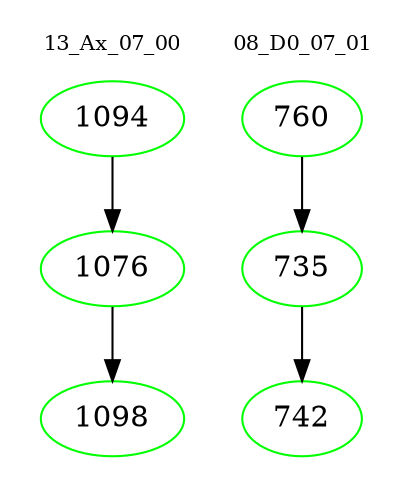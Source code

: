 digraph{
subgraph cluster_0 {
color = white
label = "13_Ax_07_00";
fontsize=10;
T0_1094 [label="1094", color="green"]
T0_1094 -> T0_1076 [color="black"]
T0_1076 [label="1076", color="green"]
T0_1076 -> T0_1098 [color="black"]
T0_1098 [label="1098", color="green"]
}
subgraph cluster_1 {
color = white
label = "08_D0_07_01";
fontsize=10;
T1_760 [label="760", color="green"]
T1_760 -> T1_735 [color="black"]
T1_735 [label="735", color="green"]
T1_735 -> T1_742 [color="black"]
T1_742 [label="742", color="green"]
}
}
